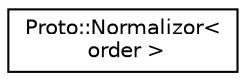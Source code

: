 digraph "Graphical Class Hierarchy"
{
  edge [fontname="Helvetica",fontsize="10",labelfontname="Helvetica",labelfontsize="10"];
  node [fontname="Helvetica",fontsize="10",shape=record];
  rankdir="LR";
  Node0 [label="Proto::Normalizor\<\l order \>",height=0.2,width=0.4,color="black", fillcolor="white", style="filled",URL="$classProto_1_1Normalizor.html",tooltip="This class is used to provide nomalized moments (removes dependence on grid spacing) ..."];
}
